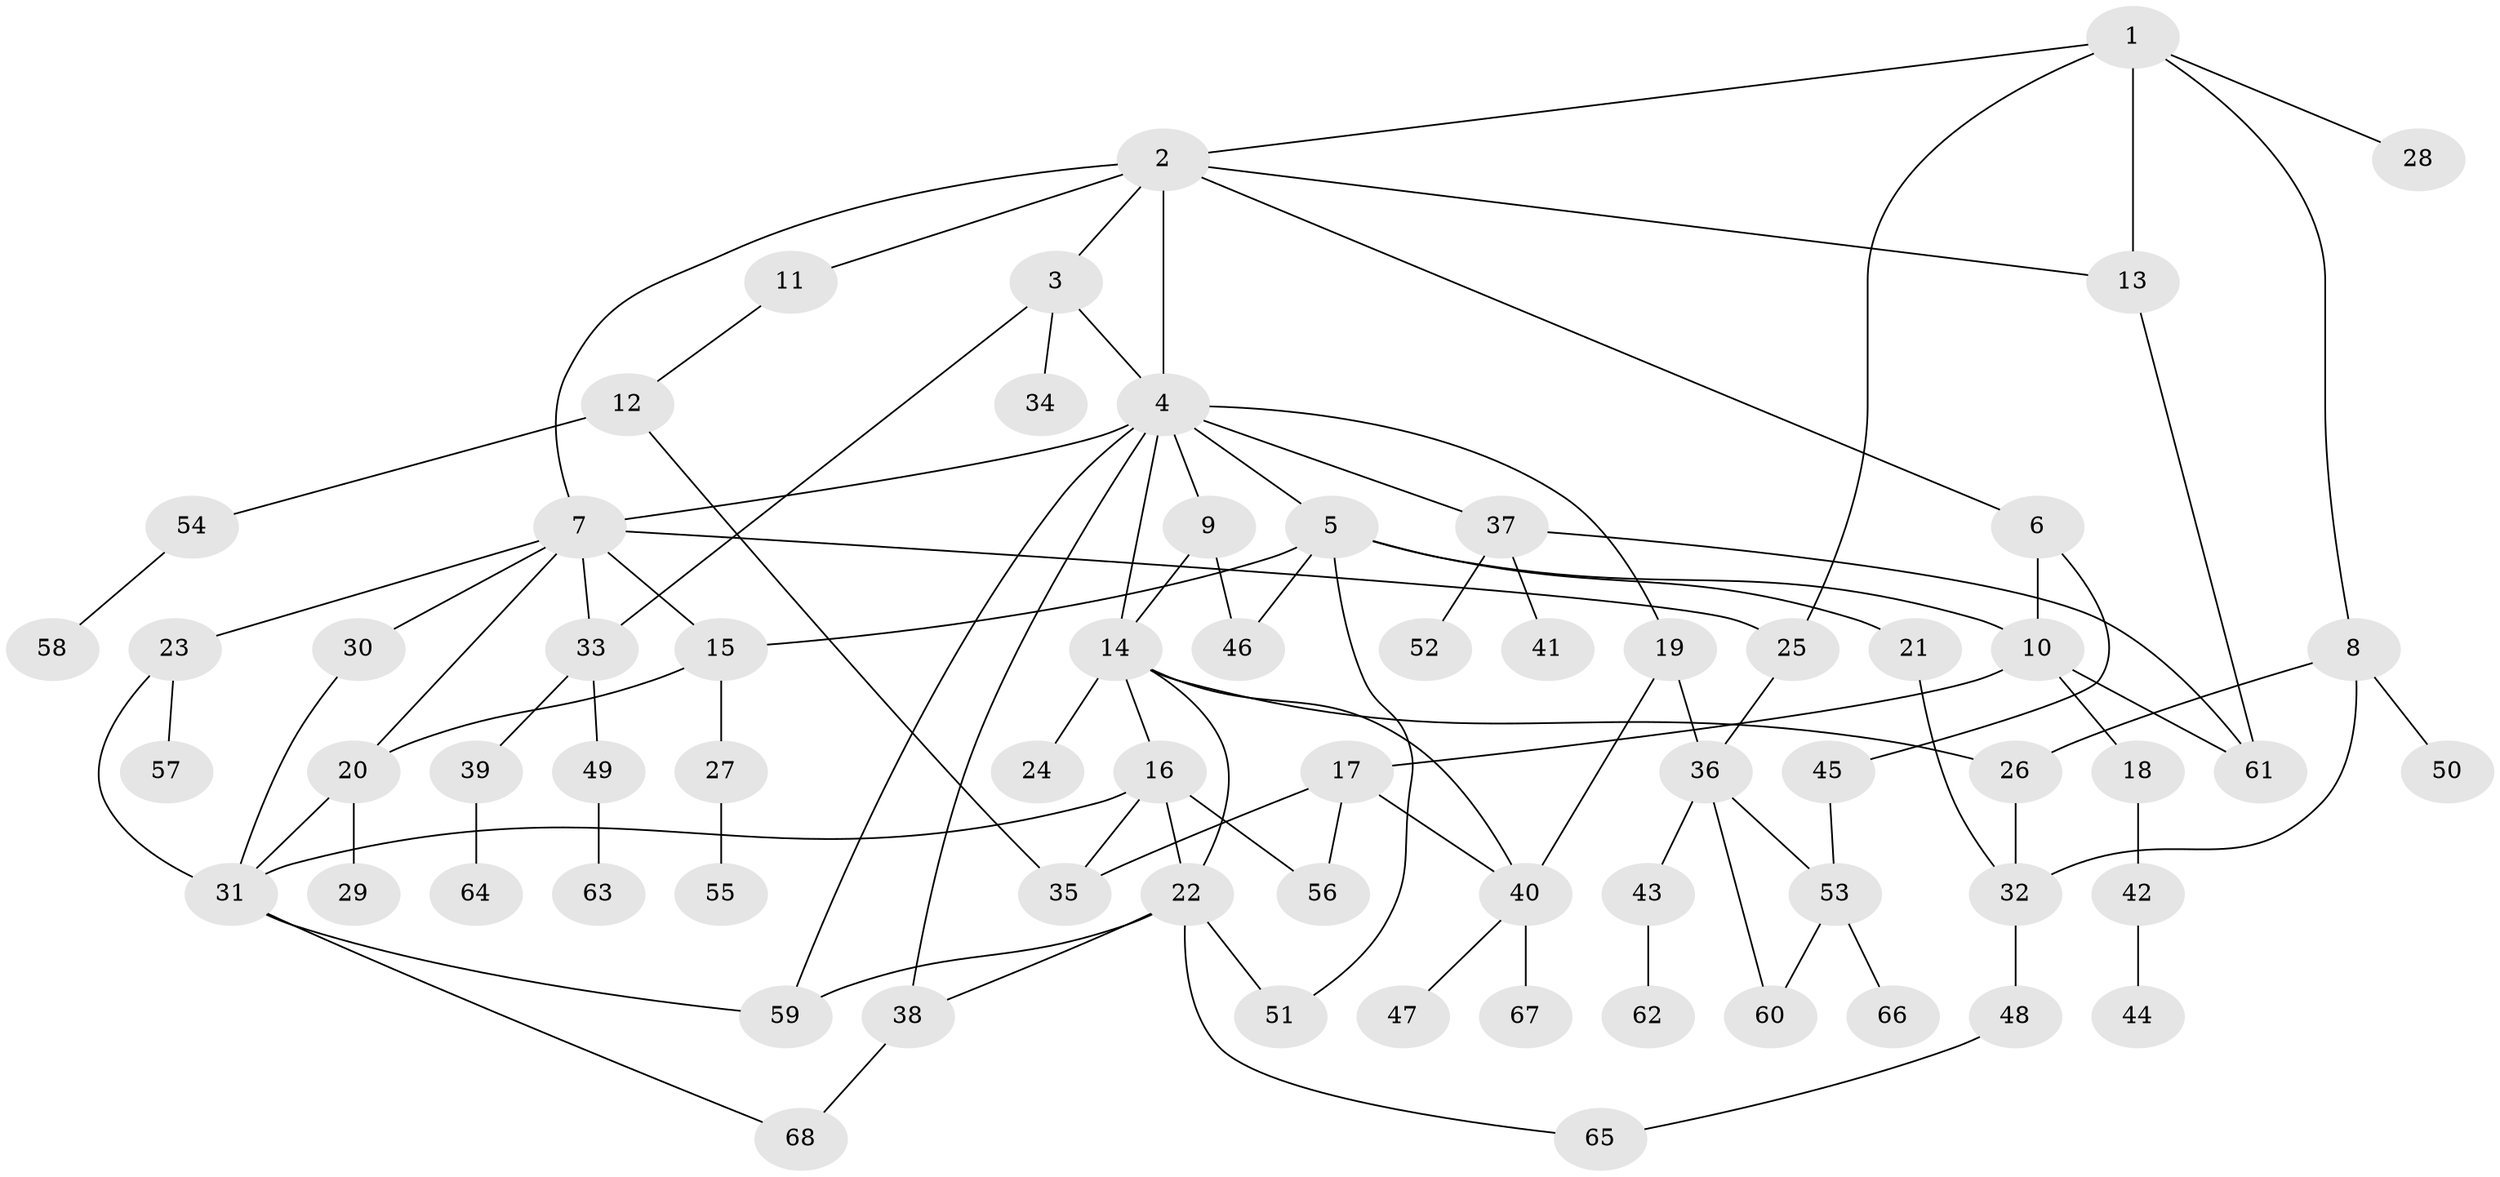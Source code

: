 // original degree distribution, {6: 0.029411764705882353, 8: 0.007352941176470588, 5: 0.058823529411764705, 3: 0.20588235294117646, 4: 0.08823529411764706, 9: 0.007352941176470588, 2: 0.3014705882352941, 1: 0.3014705882352941}
// Generated by graph-tools (version 1.1) at 2025/34/03/09/25 02:34:10]
// undirected, 68 vertices, 100 edges
graph export_dot {
graph [start="1"]
  node [color=gray90,style=filled];
  1;
  2;
  3;
  4;
  5;
  6;
  7;
  8;
  9;
  10;
  11;
  12;
  13;
  14;
  15;
  16;
  17;
  18;
  19;
  20;
  21;
  22;
  23;
  24;
  25;
  26;
  27;
  28;
  29;
  30;
  31;
  32;
  33;
  34;
  35;
  36;
  37;
  38;
  39;
  40;
  41;
  42;
  43;
  44;
  45;
  46;
  47;
  48;
  49;
  50;
  51;
  52;
  53;
  54;
  55;
  56;
  57;
  58;
  59;
  60;
  61;
  62;
  63;
  64;
  65;
  66;
  67;
  68;
  1 -- 2 [weight=1.0];
  1 -- 8 [weight=1.0];
  1 -- 13 [weight=1.0];
  1 -- 25 [weight=1.0];
  1 -- 28 [weight=1.0];
  2 -- 3 [weight=1.0];
  2 -- 4 [weight=1.0];
  2 -- 6 [weight=1.0];
  2 -- 7 [weight=1.0];
  2 -- 11 [weight=1.0];
  2 -- 13 [weight=1.0];
  3 -- 4 [weight=1.0];
  3 -- 33 [weight=1.0];
  3 -- 34 [weight=1.0];
  4 -- 5 [weight=1.0];
  4 -- 7 [weight=1.0];
  4 -- 9 [weight=1.0];
  4 -- 14 [weight=1.0];
  4 -- 19 [weight=1.0];
  4 -- 37 [weight=1.0];
  4 -- 38 [weight=1.0];
  4 -- 59 [weight=1.0];
  5 -- 10 [weight=1.0];
  5 -- 15 [weight=1.0];
  5 -- 21 [weight=1.0];
  5 -- 46 [weight=1.0];
  5 -- 51 [weight=1.0];
  6 -- 10 [weight=1.0];
  6 -- 45 [weight=1.0];
  7 -- 15 [weight=1.0];
  7 -- 20 [weight=1.0];
  7 -- 23 [weight=1.0];
  7 -- 25 [weight=1.0];
  7 -- 30 [weight=1.0];
  7 -- 33 [weight=1.0];
  8 -- 26 [weight=1.0];
  8 -- 32 [weight=2.0];
  8 -- 50 [weight=1.0];
  9 -- 14 [weight=1.0];
  9 -- 46 [weight=1.0];
  10 -- 17 [weight=1.0];
  10 -- 18 [weight=1.0];
  10 -- 61 [weight=1.0];
  11 -- 12 [weight=1.0];
  12 -- 35 [weight=1.0];
  12 -- 54 [weight=1.0];
  13 -- 61 [weight=1.0];
  14 -- 16 [weight=3.0];
  14 -- 22 [weight=1.0];
  14 -- 24 [weight=1.0];
  14 -- 26 [weight=1.0];
  14 -- 40 [weight=1.0];
  15 -- 20 [weight=1.0];
  15 -- 27 [weight=1.0];
  16 -- 22 [weight=1.0];
  16 -- 31 [weight=1.0];
  16 -- 35 [weight=1.0];
  16 -- 56 [weight=1.0];
  17 -- 35 [weight=1.0];
  17 -- 40 [weight=1.0];
  17 -- 56 [weight=1.0];
  18 -- 42 [weight=1.0];
  19 -- 36 [weight=1.0];
  19 -- 40 [weight=1.0];
  20 -- 29 [weight=1.0];
  20 -- 31 [weight=1.0];
  21 -- 32 [weight=1.0];
  22 -- 38 [weight=1.0];
  22 -- 51 [weight=1.0];
  22 -- 59 [weight=1.0];
  22 -- 65 [weight=1.0];
  23 -- 31 [weight=1.0];
  23 -- 57 [weight=1.0];
  25 -- 36 [weight=1.0];
  26 -- 32 [weight=2.0];
  27 -- 55 [weight=1.0];
  30 -- 31 [weight=1.0];
  31 -- 59 [weight=1.0];
  31 -- 68 [weight=1.0];
  32 -- 48 [weight=1.0];
  33 -- 39 [weight=1.0];
  33 -- 49 [weight=1.0];
  36 -- 43 [weight=1.0];
  36 -- 53 [weight=1.0];
  36 -- 60 [weight=1.0];
  37 -- 41 [weight=1.0];
  37 -- 52 [weight=1.0];
  37 -- 61 [weight=1.0];
  38 -- 68 [weight=1.0];
  39 -- 64 [weight=1.0];
  40 -- 47 [weight=1.0];
  40 -- 67 [weight=1.0];
  42 -- 44 [weight=1.0];
  43 -- 62 [weight=1.0];
  45 -- 53 [weight=1.0];
  48 -- 65 [weight=1.0];
  49 -- 63 [weight=1.0];
  53 -- 60 [weight=1.0];
  53 -- 66 [weight=1.0];
  54 -- 58 [weight=1.0];
}
